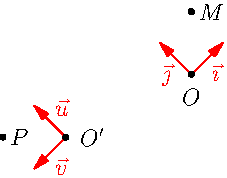     import geometry;
    size(4cm,0);
    coordsys R=cartesiansystem((2,1), i=(1,1), j=(-1,1));
    coordsys Rp=cartesiansystem((-2,-1), i=(-1,1),
    j=(-1,-1));
    pair M=R*(1,1);
    dot("$M$", M);
    pair P=Rp*(M/R);
    dot("$P$", P);
    show(R, xpen=invisible);
    show("$O'$", "$\vec{u}$", "$\vec{v}$", Rp, xpen=invisible);
